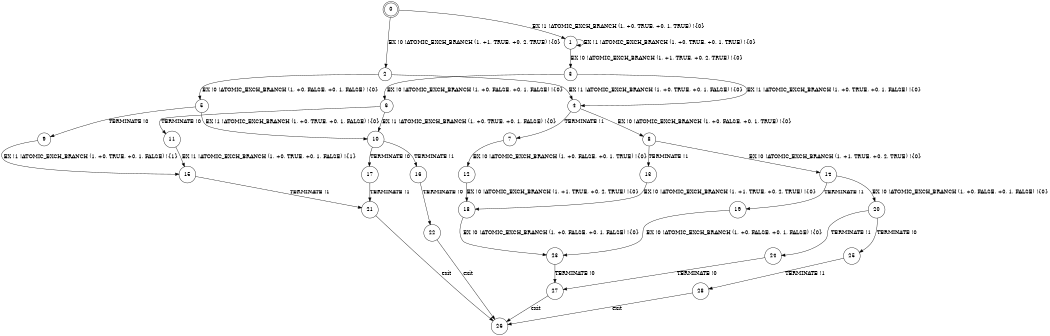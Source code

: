 digraph BCG {
size = "7, 10.5";
center = TRUE;
node [shape = circle];
0 [peripheries = 2];
0 -> 1 [label = "EX !1 !ATOMIC_EXCH_BRANCH (1, +0, TRUE, +0, 1, TRUE) !{0}"];
0 -> 2 [label = "EX !0 !ATOMIC_EXCH_BRANCH (1, +1, TRUE, +0, 2, TRUE) !{0}"];
1 -> 3 [label = "EX !0 !ATOMIC_EXCH_BRANCH (1, +1, TRUE, +0, 2, TRUE) !{0}"];
1 -> 1 [label = "EX !1 !ATOMIC_EXCH_BRANCH (1, +0, TRUE, +0, 1, TRUE) !{0}"];
2 -> 4 [label = "EX !1 !ATOMIC_EXCH_BRANCH (1, +0, TRUE, +0, 1, FALSE) !{0}"];
2 -> 5 [label = "EX !0 !ATOMIC_EXCH_BRANCH (1, +0, FALSE, +0, 1, FALSE) !{0}"];
3 -> 4 [label = "EX !1 !ATOMIC_EXCH_BRANCH (1, +0, TRUE, +0, 1, FALSE) !{0}"];
3 -> 6 [label = "EX !0 !ATOMIC_EXCH_BRANCH (1, +0, FALSE, +0, 1, FALSE) !{0}"];
4 -> 7 [label = "TERMINATE !1"];
4 -> 8 [label = "EX !0 !ATOMIC_EXCH_BRANCH (1, +0, FALSE, +0, 1, TRUE) !{0}"];
5 -> 9 [label = "TERMINATE !0"];
5 -> 10 [label = "EX !1 !ATOMIC_EXCH_BRANCH (1, +0, TRUE, +0, 1, FALSE) !{0}"];
6 -> 11 [label = "TERMINATE !0"];
6 -> 10 [label = "EX !1 !ATOMIC_EXCH_BRANCH (1, +0, TRUE, +0, 1, FALSE) !{0}"];
7 -> 12 [label = "EX !0 !ATOMIC_EXCH_BRANCH (1, +0, FALSE, +0, 1, TRUE) !{0}"];
8 -> 13 [label = "TERMINATE !1"];
8 -> 14 [label = "EX !0 !ATOMIC_EXCH_BRANCH (1, +1, TRUE, +0, 2, TRUE) !{0}"];
9 -> 15 [label = "EX !1 !ATOMIC_EXCH_BRANCH (1, +0, TRUE, +0, 1, FALSE) !{1}"];
10 -> 16 [label = "TERMINATE !1"];
10 -> 17 [label = "TERMINATE !0"];
11 -> 15 [label = "EX !1 !ATOMIC_EXCH_BRANCH (1, +0, TRUE, +0, 1, FALSE) !{1}"];
12 -> 18 [label = "EX !0 !ATOMIC_EXCH_BRANCH (1, +1, TRUE, +0, 2, TRUE) !{0}"];
13 -> 18 [label = "EX !0 !ATOMIC_EXCH_BRANCH (1, +1, TRUE, +0, 2, TRUE) !{0}"];
14 -> 19 [label = "TERMINATE !1"];
14 -> 20 [label = "EX !0 !ATOMIC_EXCH_BRANCH (1, +0, FALSE, +0, 1, FALSE) !{0}"];
15 -> 21 [label = "TERMINATE !1"];
16 -> 22 [label = "TERMINATE !0"];
17 -> 21 [label = "TERMINATE !1"];
18 -> 23 [label = "EX !0 !ATOMIC_EXCH_BRANCH (1, +0, FALSE, +0, 1, FALSE) !{0}"];
19 -> 23 [label = "EX !0 !ATOMIC_EXCH_BRANCH (1, +0, FALSE, +0, 1, FALSE) !{0}"];
20 -> 24 [label = "TERMINATE !1"];
20 -> 25 [label = "TERMINATE !0"];
21 -> 26 [label = "exit"];
22 -> 26 [label = "exit"];
23 -> 27 [label = "TERMINATE !0"];
24 -> 27 [label = "TERMINATE !0"];
25 -> 28 [label = "TERMINATE !1"];
27 -> 26 [label = "exit"];
28 -> 26 [label = "exit"];
}
